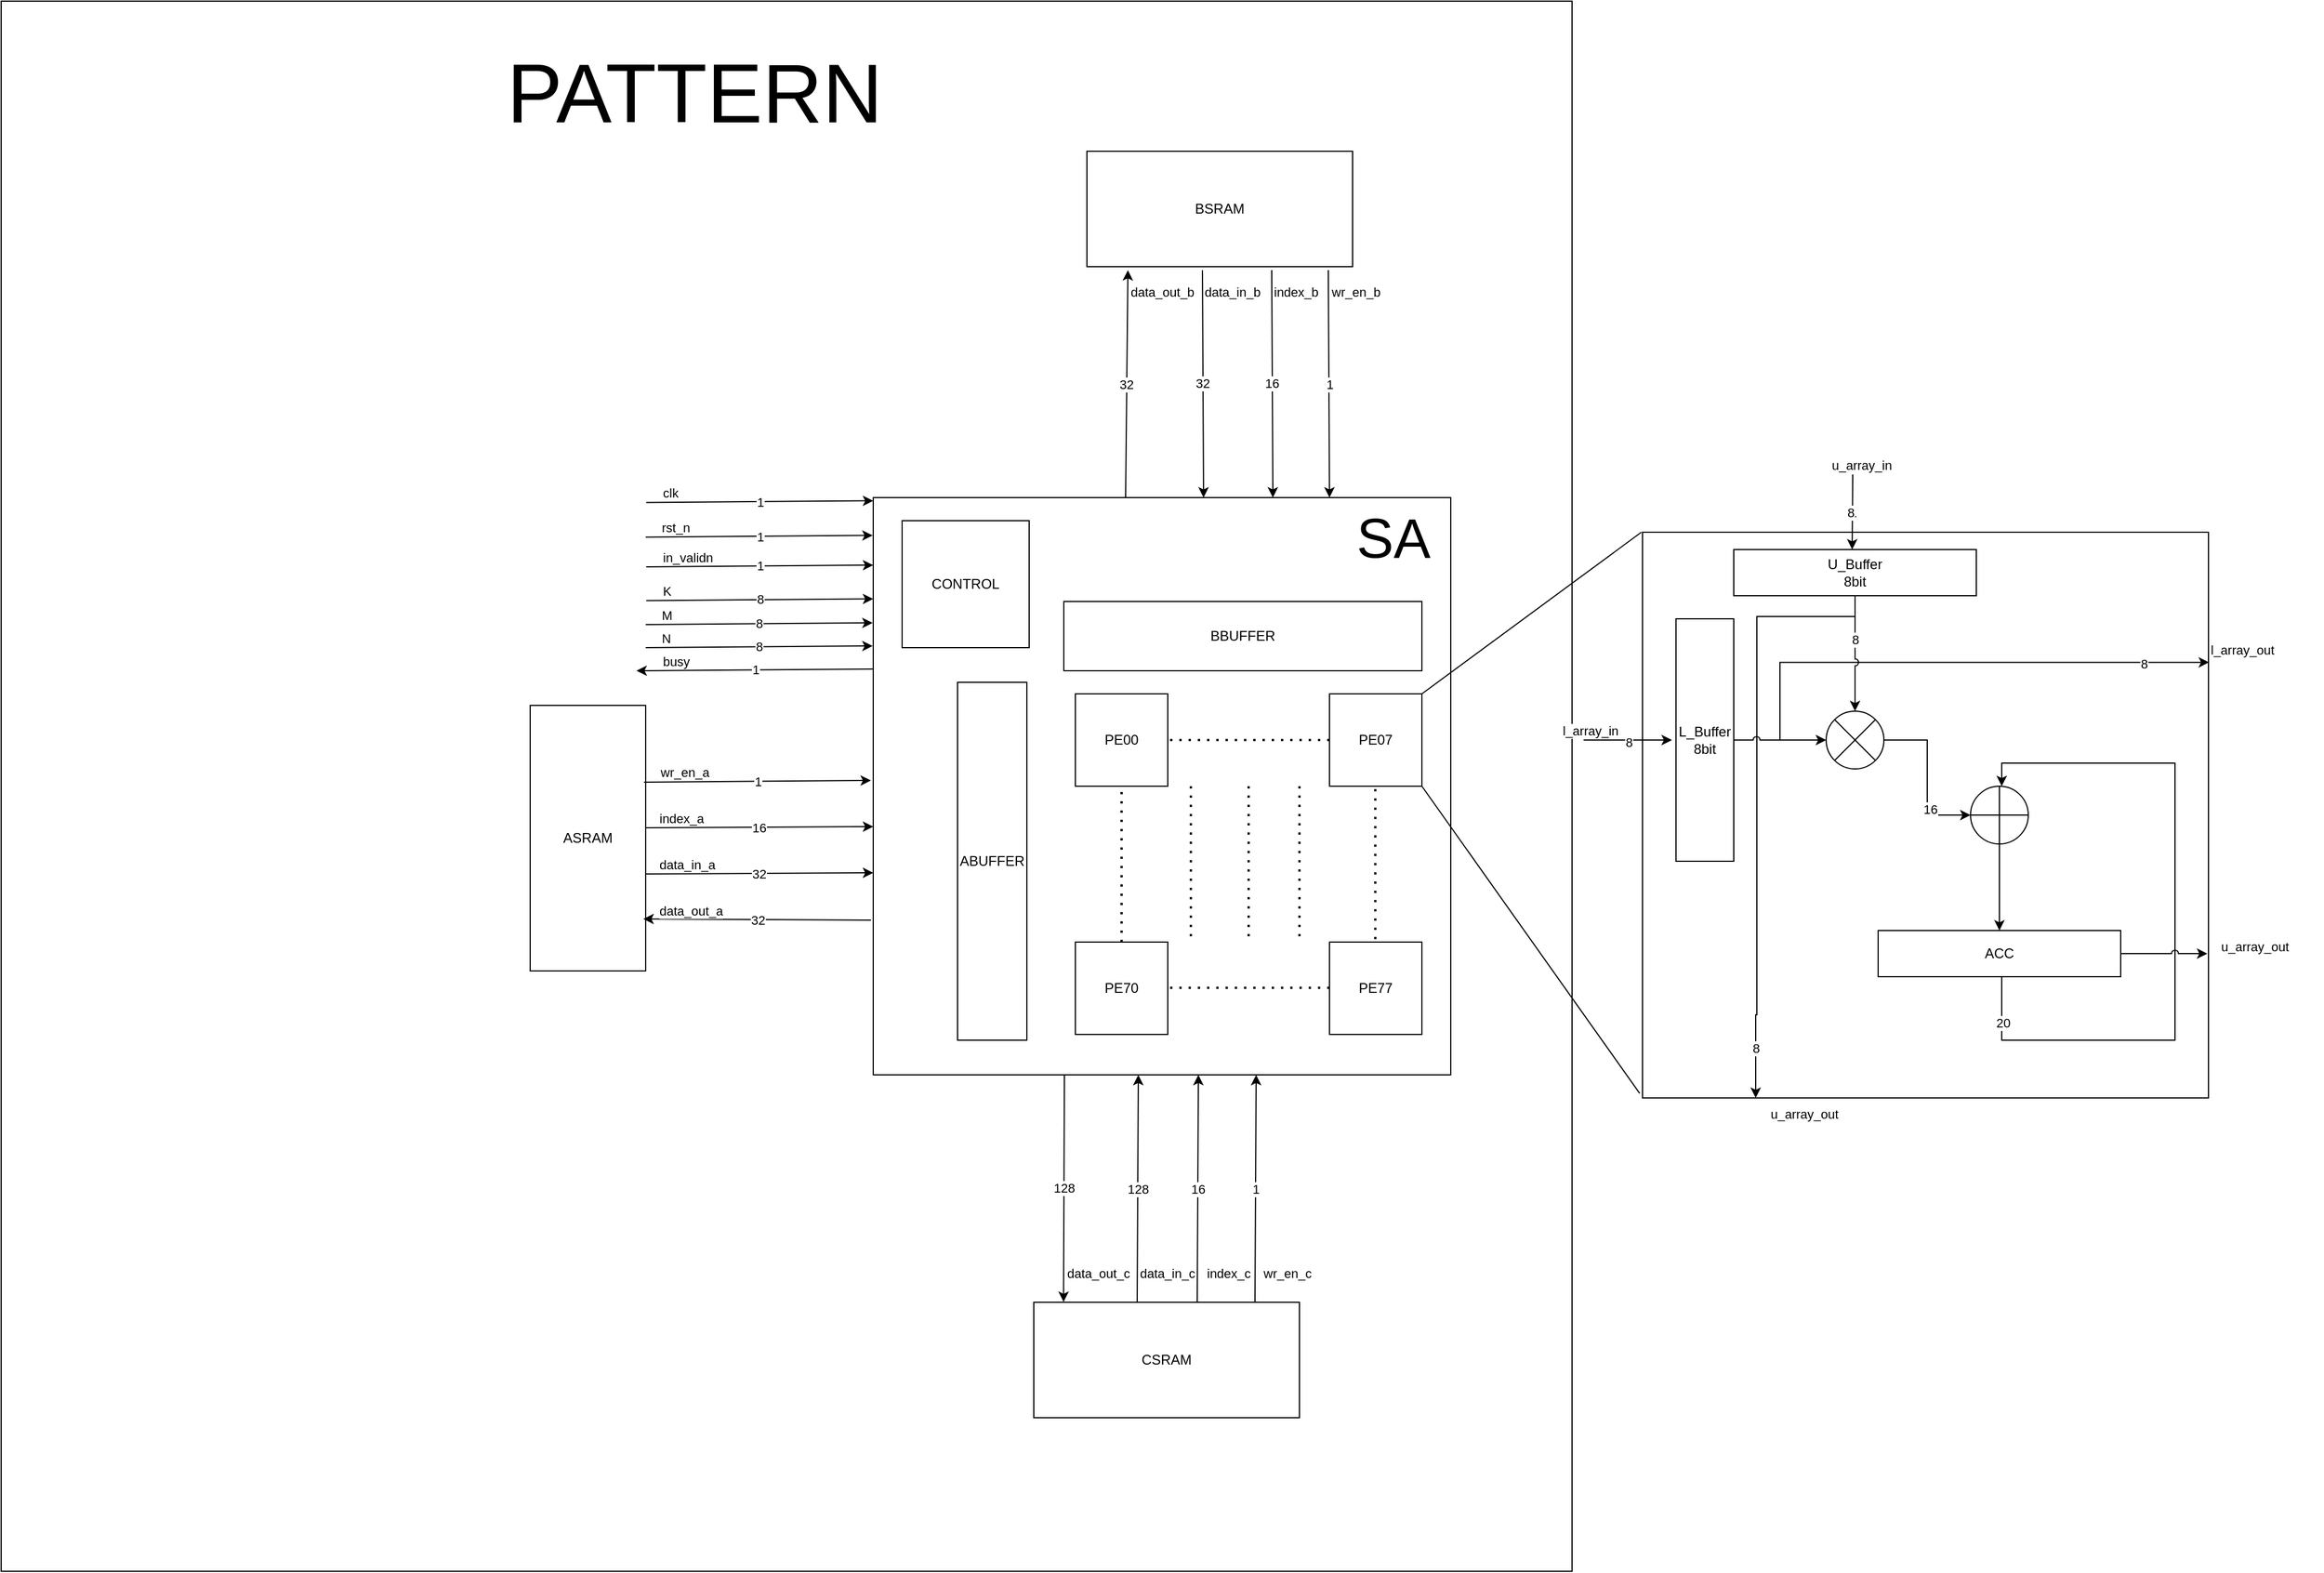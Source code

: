 <mxfile version="26.0.14">
  <diagram name="第 1 页" id="oxNDZti3ONMTFiFaA6Zh">
    <mxGraphModel dx="2022" dy="1784" grid="1" gridSize="10" guides="1" tooltips="1" connect="1" arrows="1" fold="1" page="1" pageScale="1" pageWidth="827" pageHeight="1169" math="0" shadow="0">
      <root>
        <mxCell id="0" />
        <mxCell id="1" parent="0" />
        <mxCell id="EVYODXjEfWts-_Gynw_X-84" value="" style="whiteSpace=wrap;html=1;aspect=fixed;movable=0;resizable=0;rotatable=0;deletable=0;editable=0;locked=1;connectable=0;" vertex="1" parent="1">
          <mxGeometry x="-480" y="-90" width="1360" height="1360" as="geometry" />
        </mxCell>
        <mxCell id="EVYODXjEfWts-_Gynw_X-1" value="ASRAM" style="rounded=0;whiteSpace=wrap;html=1;" vertex="1" parent="1">
          <mxGeometry x="-22" y="520" width="100" height="230" as="geometry" />
        </mxCell>
        <mxCell id="EVYODXjEfWts-_Gynw_X-2" value="BSRAM" style="rounded=0;whiteSpace=wrap;html=1;" vertex="1" parent="1">
          <mxGeometry x="460" y="40" width="230" height="100" as="geometry" />
        </mxCell>
        <mxCell id="EVYODXjEfWts-_Gynw_X-4" value="" style="whiteSpace=wrap;html=1;aspect=fixed;" vertex="1" parent="1">
          <mxGeometry x="275" y="340" width="500" height="500" as="geometry" />
        </mxCell>
        <mxCell id="EVYODXjEfWts-_Gynw_X-5" value="" style="endArrow=classic;html=1;rounded=0;entryX=-0.002;entryY=0.217;entryDx=0;entryDy=0;entryPerimeter=0;" edge="1" parent="1">
          <mxGeometry relative="1" as="geometry">
            <mxPoint x="76.5" y="586.5" as="sourcePoint" />
            <mxPoint x="273.0" y="585" as="targetPoint" />
          </mxGeometry>
        </mxCell>
        <mxCell id="EVYODXjEfWts-_Gynw_X-6" value="1" style="edgeLabel;resizable=0;html=1;;align=center;verticalAlign=middle;" connectable="0" vertex="1" parent="EVYODXjEfWts-_Gynw_X-5">
          <mxGeometry relative="1" as="geometry" />
        </mxCell>
        <mxCell id="EVYODXjEfWts-_Gynw_X-7" value="wr_en_a" style="edgeLabel;resizable=0;html=1;;align=left;verticalAlign=bottom;" connectable="0" vertex="1" parent="EVYODXjEfWts-_Gynw_X-5">
          <mxGeometry x="-1" relative="1" as="geometry">
            <mxPoint x="12" as="offset" />
          </mxGeometry>
        </mxCell>
        <mxCell id="EVYODXjEfWts-_Gynw_X-8" value="16" style="endArrow=classic;html=1;rounded=0;entryX=0.005;entryY=0.365;entryDx=0;entryDy=0;entryPerimeter=0;" edge="1" parent="1">
          <mxGeometry relative="1" as="geometry">
            <mxPoint x="78" y="626" as="sourcePoint" />
            <mxPoint x="275" y="625" as="targetPoint" />
          </mxGeometry>
        </mxCell>
        <mxCell id="EVYODXjEfWts-_Gynw_X-10" value="index_a" style="edgeLabel;resizable=0;html=1;;align=left;verticalAlign=bottom;" connectable="0" vertex="1" parent="EVYODXjEfWts-_Gynw_X-8">
          <mxGeometry x="-1" relative="1" as="geometry">
            <mxPoint x="10" as="offset" />
          </mxGeometry>
        </mxCell>
        <mxCell id="EVYODXjEfWts-_Gynw_X-11" value="32" style="endArrow=classic;html=1;rounded=0;entryX=0.005;entryY=0.365;entryDx=0;entryDy=0;entryPerimeter=0;" edge="1" parent="1">
          <mxGeometry relative="1" as="geometry">
            <mxPoint x="78" y="666" as="sourcePoint" />
            <mxPoint x="275" y="665" as="targetPoint" />
          </mxGeometry>
        </mxCell>
        <mxCell id="EVYODXjEfWts-_Gynw_X-13" value="data_in_a" style="edgeLabel;resizable=0;html=1;;align=left;verticalAlign=bottom;" connectable="0" vertex="1" parent="EVYODXjEfWts-_Gynw_X-11">
          <mxGeometry x="-1" relative="1" as="geometry">
            <mxPoint x="10" as="offset" />
          </mxGeometry>
        </mxCell>
        <mxCell id="EVYODXjEfWts-_Gynw_X-14" value="32" style="endArrow=classic;html=1;rounded=0;entryX=0.005;entryY=0.365;entryDx=0;entryDy=0;entryPerimeter=0;" edge="1" parent="1">
          <mxGeometry relative="1" as="geometry">
            <mxPoint x="273" y="706" as="sourcePoint" />
            <mxPoint x="76" y="705" as="targetPoint" />
          </mxGeometry>
        </mxCell>
        <mxCell id="EVYODXjEfWts-_Gynw_X-16" value="data_out_a" style="edgeLabel;resizable=0;html=1;;align=left;verticalAlign=bottom;" connectable="0" vertex="1" parent="EVYODXjEfWts-_Gynw_X-14">
          <mxGeometry x="-1" relative="1" as="geometry">
            <mxPoint x="-185" as="offset" />
          </mxGeometry>
        </mxCell>
        <mxCell id="EVYODXjEfWts-_Gynw_X-27" value="PE00" style="whiteSpace=wrap;html=1;aspect=fixed;" vertex="1" parent="1">
          <mxGeometry x="450" y="510" width="80" height="80" as="geometry" />
        </mxCell>
        <mxCell id="EVYODXjEfWts-_Gynw_X-28" value="PE70" style="whiteSpace=wrap;html=1;aspect=fixed;" vertex="1" parent="1">
          <mxGeometry x="450" y="725" width="80" height="80" as="geometry" />
        </mxCell>
        <mxCell id="EVYODXjEfWts-_Gynw_X-29" value="PE77" style="whiteSpace=wrap;html=1;aspect=fixed;" vertex="1" parent="1">
          <mxGeometry x="670" y="725" width="80" height="80" as="geometry" />
        </mxCell>
        <mxCell id="EVYODXjEfWts-_Gynw_X-30" value="PE07" style="whiteSpace=wrap;html=1;aspect=fixed;" vertex="1" parent="1">
          <mxGeometry x="670" y="510" width="80" height="80" as="geometry" />
        </mxCell>
        <mxCell id="EVYODXjEfWts-_Gynw_X-32" value="CSRAM" style="rounded=0;whiteSpace=wrap;html=1;" vertex="1" parent="1">
          <mxGeometry x="414" y="1037" width="230" height="100" as="geometry" />
        </mxCell>
        <mxCell id="EVYODXjEfWts-_Gynw_X-40" value="" style="endArrow=classic;html=1;rounded=0;entryX=0.005;entryY=0.365;entryDx=0;entryDy=0;entryPerimeter=0;" edge="1" parent="1">
          <mxGeometry relative="1" as="geometry">
            <mxPoint x="605.5" y="1037" as="sourcePoint" />
            <mxPoint x="606.5" y="840" as="targetPoint" />
          </mxGeometry>
        </mxCell>
        <mxCell id="EVYODXjEfWts-_Gynw_X-41" value="1" style="edgeLabel;resizable=0;html=1;;align=center;verticalAlign=middle;rotation=90;horizontal=0;" connectable="0" vertex="1" parent="EVYODXjEfWts-_Gynw_X-40">
          <mxGeometry relative="1" as="geometry" />
        </mxCell>
        <mxCell id="EVYODXjEfWts-_Gynw_X-42" value="wr_en_c" style="edgeLabel;resizable=0;html=1;;align=left;verticalAlign=bottom;rotation=90;horizontal=0;" connectable="0" vertex="1" parent="EVYODXjEfWts-_Gynw_X-40">
          <mxGeometry x="-1" relative="1" as="geometry">
            <mxPoint x="5" y="-17" as="offset" />
          </mxGeometry>
        </mxCell>
        <mxCell id="EVYODXjEfWts-_Gynw_X-43" value="16" style="endArrow=classic;html=1;rounded=0;entryX=0.005;entryY=0.365;entryDx=0;entryDy=0;entryPerimeter=0;" edge="1" parent="1">
          <mxGeometry relative="1" as="geometry">
            <mxPoint x="555.5" y="1037" as="sourcePoint" />
            <mxPoint x="556.5" y="840" as="targetPoint" />
          </mxGeometry>
        </mxCell>
        <mxCell id="EVYODXjEfWts-_Gynw_X-44" value="index_c" style="edgeLabel;resizable=0;html=1;;align=left;verticalAlign=bottom;rotation=90;horizontal=0;" connectable="0" vertex="1" parent="EVYODXjEfWts-_Gynw_X-43">
          <mxGeometry x="-1" relative="1" as="geometry">
            <mxPoint x="6" y="-17" as="offset" />
          </mxGeometry>
        </mxCell>
        <mxCell id="EVYODXjEfWts-_Gynw_X-45" value="128" style="endArrow=classic;html=1;rounded=0;entryX=0.005;entryY=0.365;entryDx=0;entryDy=0;entryPerimeter=0;" edge="1" parent="1">
          <mxGeometry relative="1" as="geometry">
            <mxPoint x="503.5" y="1037" as="sourcePoint" />
            <mxPoint x="504.5" y="840" as="targetPoint" />
          </mxGeometry>
        </mxCell>
        <mxCell id="EVYODXjEfWts-_Gynw_X-46" value="data_in_c" style="edgeLabel;resizable=0;html=1;;align=left;verticalAlign=bottom;rotation=90;horizontal=0;" connectable="0" vertex="1" parent="EVYODXjEfWts-_Gynw_X-45">
          <mxGeometry x="-1" relative="1" as="geometry">
            <mxPoint y="-17" as="offset" />
          </mxGeometry>
        </mxCell>
        <mxCell id="EVYODXjEfWts-_Gynw_X-47" value="128" style="endArrow=classic;html=1;rounded=0;entryX=0.112;entryY=-0.003;entryDx=0;entryDy=0;entryPerimeter=0;exitX=0.331;exitY=1;exitDx=0;exitDy=0;exitPerimeter=0;" edge="1" parent="1" source="EVYODXjEfWts-_Gynw_X-4" target="EVYODXjEfWts-_Gynw_X-32">
          <mxGeometry relative="1" as="geometry">
            <mxPoint x="443.5" y="840" as="sourcePoint" />
            <mxPoint x="445.5" y="1037" as="targetPoint" />
          </mxGeometry>
        </mxCell>
        <mxCell id="EVYODXjEfWts-_Gynw_X-48" value="data_out_c" style="edgeLabel;resizable=0;html=1;;align=left;verticalAlign=bottom;rotation=90;horizontal=0;" connectable="0" vertex="1" parent="EVYODXjEfWts-_Gynw_X-47">
          <mxGeometry x="-1" relative="1" as="geometry">
            <mxPoint y="180" as="offset" />
          </mxGeometry>
        </mxCell>
        <mxCell id="EVYODXjEfWts-_Gynw_X-49" value="ABUFFER" style="rounded=0;whiteSpace=wrap;html=1;" vertex="1" parent="1">
          <mxGeometry x="348" y="500" width="60" height="310" as="geometry" />
        </mxCell>
        <mxCell id="EVYODXjEfWts-_Gynw_X-51" value="BBUFFER" style="rounded=0;whiteSpace=wrap;html=1;" vertex="1" parent="1">
          <mxGeometry x="440" y="430" width="310" height="60" as="geometry" />
        </mxCell>
        <mxCell id="EVYODXjEfWts-_Gynw_X-53" value="CONTROL" style="whiteSpace=wrap;html=1;aspect=fixed;" vertex="1" parent="1">
          <mxGeometry x="300" y="360" width="110" height="110" as="geometry" />
        </mxCell>
        <mxCell id="EVYODXjEfWts-_Gynw_X-54" value="" style="whiteSpace=wrap;html=1;aspect=fixed;" vertex="1" parent="1">
          <mxGeometry x="941" y="370" width="490" height="490" as="geometry" />
        </mxCell>
        <mxCell id="EVYODXjEfWts-_Gynw_X-55" value="" style="endArrow=none;html=1;rounded=0;" edge="1" parent="1">
          <mxGeometry width="50" height="50" relative="1" as="geometry">
            <mxPoint x="750" y="510" as="sourcePoint" />
            <mxPoint x="940" y="370" as="targetPoint" />
          </mxGeometry>
        </mxCell>
        <mxCell id="EVYODXjEfWts-_Gynw_X-56" value="" style="endArrow=none;html=1;rounded=0;exitX=1;exitY=1;exitDx=0;exitDy=0;entryX=-0.005;entryY=0.992;entryDx=0;entryDy=0;entryPerimeter=0;" edge="1" parent="1" source="EVYODXjEfWts-_Gynw_X-30" target="EVYODXjEfWts-_Gynw_X-54">
          <mxGeometry width="50" height="50" relative="1" as="geometry">
            <mxPoint x="850" y="610" as="sourcePoint" />
            <mxPoint x="950" y="670" as="targetPoint" />
          </mxGeometry>
        </mxCell>
        <mxCell id="EVYODXjEfWts-_Gynw_X-72" style="edgeStyle=orthogonalEdgeStyle;rounded=0;orthogonalLoop=1;jettySize=auto;html=1;entryX=1.001;entryY=0.23;entryDx=0;entryDy=0;entryPerimeter=0;jumpStyle=arc;jumpSize=20;startArrow=none;startFill=0;" edge="1" parent="1" target="EVYODXjEfWts-_Gynw_X-54">
          <mxGeometry relative="1" as="geometry">
            <mxPoint x="1060" y="550" as="sourcePoint" />
            <mxPoint x="1402.96" y="461.63" as="targetPoint" />
            <Array as="points">
              <mxPoint x="1060" y="483" />
            </Array>
          </mxGeometry>
        </mxCell>
        <mxCell id="EVYODXjEfWts-_Gynw_X-134" value="8" style="edgeLabel;html=1;align=center;verticalAlign=middle;resizable=0;points=[];" vertex="1" connectable="0" parent="EVYODXjEfWts-_Gynw_X-72">
          <mxGeometry x="0.741" y="-1" relative="1" as="geometry">
            <mxPoint as="offset" />
          </mxGeometry>
        </mxCell>
        <mxCell id="EVYODXjEfWts-_Gynw_X-58" value="L_Buffer&lt;div&gt;8bit&lt;/div&gt;" style="rounded=0;whiteSpace=wrap;html=1;" vertex="1" parent="1">
          <mxGeometry x="970" y="445" width="50" height="210" as="geometry" />
        </mxCell>
        <mxCell id="EVYODXjEfWts-_Gynw_X-74" style="edgeStyle=orthogonalEdgeStyle;rounded=0;orthogonalLoop=1;jettySize=auto;html=1;exitX=1;exitY=0.5;exitDx=0;exitDy=0;entryX=0.2;entryY=1.004;entryDx=0;entryDy=0;entryPerimeter=0;" edge="1" parent="1">
          <mxGeometry relative="1" as="geometry">
            <mxPoint x="1125" y="423.04" as="sourcePoint" />
            <mxPoint x="1039" y="860" as="targetPoint" />
            <Array as="points">
              <mxPoint x="1125" y="443.04" />
              <mxPoint x="1040" y="443.04" />
              <mxPoint x="1040" y="788.04" />
              <mxPoint x="1039" y="788.04" />
            </Array>
          </mxGeometry>
        </mxCell>
        <mxCell id="EVYODXjEfWts-_Gynw_X-115" value="8" style="edgeLabel;html=1;align=center;verticalAlign=middle;resizable=0;points=[];" vertex="1" connectable="0" parent="EVYODXjEfWts-_Gynw_X-74">
          <mxGeometry x="0.835" relative="1" as="geometry">
            <mxPoint as="offset" />
          </mxGeometry>
        </mxCell>
        <mxCell id="EVYODXjEfWts-_Gynw_X-59" value="U_Buffer&lt;div&gt;8bit&lt;/div&gt;" style="rounded=0;whiteSpace=wrap;html=1;rotation=90;horizontal=0;" vertex="1" parent="1">
          <mxGeometry x="1105" y="300" width="40" height="210" as="geometry" />
        </mxCell>
        <mxCell id="EVYODXjEfWts-_Gynw_X-60" value="" style="verticalLabelPosition=bottom;verticalAlign=top;html=1;shape=mxgraph.flowchart.or;" vertex="1" parent="1">
          <mxGeometry x="1100" y="525" width="50" height="50" as="geometry" />
        </mxCell>
        <mxCell id="EVYODXjEfWts-_Gynw_X-68" style="edgeStyle=orthogonalEdgeStyle;rounded=0;orthogonalLoop=1;jettySize=auto;html=1;exitX=0.5;exitY=1;exitDx=0;exitDy=0;exitPerimeter=0;" edge="1" parent="1" source="EVYODXjEfWts-_Gynw_X-61" target="EVYODXjEfWts-_Gynw_X-64">
          <mxGeometry relative="1" as="geometry" />
        </mxCell>
        <mxCell id="EVYODXjEfWts-_Gynw_X-61" value="" style="verticalLabelPosition=bottom;verticalAlign=top;html=1;shape=mxgraph.flowchart.summing_function;" vertex="1" parent="1">
          <mxGeometry x="1225" y="590" width="50" height="50" as="geometry" />
        </mxCell>
        <mxCell id="EVYODXjEfWts-_Gynw_X-62" value="" style="endArrow=classic;html=1;rounded=0;entryX=0;entryY=0.5;entryDx=0;entryDy=0;entryPerimeter=0;jumpStyle=arc;" edge="1" parent="1" target="EVYODXjEfWts-_Gynw_X-60">
          <mxGeometry width="50" height="50" relative="1" as="geometry">
            <mxPoint x="1020" y="550" as="sourcePoint" />
            <mxPoint x="1070" y="500" as="targetPoint" />
            <Array as="points" />
          </mxGeometry>
        </mxCell>
        <mxCell id="EVYODXjEfWts-_Gynw_X-64" value="ACC" style="rounded=0;whiteSpace=wrap;html=1;rotation=90;horizontal=0;" vertex="1" parent="1">
          <mxGeometry x="1230" y="630" width="40" height="210" as="geometry" />
        </mxCell>
        <mxCell id="EVYODXjEfWts-_Gynw_X-69" style="edgeStyle=orthogonalEdgeStyle;rounded=0;orthogonalLoop=1;jettySize=auto;html=1;entryX=0.5;entryY=0;entryDx=0;entryDy=0;entryPerimeter=0;exitX=1;exitY=0.5;exitDx=0;exitDy=0;" edge="1" parent="1">
          <mxGeometry relative="1" as="geometry">
            <mxPoint x="1252" y="755" as="sourcePoint" />
            <mxPoint x="1252" y="590" as="targetPoint" />
            <Array as="points">
              <mxPoint x="1252" y="810" />
              <mxPoint x="1402" y="810" />
              <mxPoint x="1402" y="570" />
              <mxPoint x="1252" y="570" />
            </Array>
          </mxGeometry>
        </mxCell>
        <mxCell id="EVYODXjEfWts-_Gynw_X-116" value="20" style="edgeLabel;html=1;align=center;verticalAlign=middle;resizable=0;points=[];" vertex="1" connectable="0" parent="EVYODXjEfWts-_Gynw_X-69">
          <mxGeometry x="-0.873" y="1" relative="1" as="geometry">
            <mxPoint y="1" as="offset" />
          </mxGeometry>
        </mxCell>
        <mxCell id="EVYODXjEfWts-_Gynw_X-70" style="edgeStyle=orthogonalEdgeStyle;rounded=0;orthogonalLoop=1;jettySize=auto;html=1;exitX=1;exitY=0.5;exitDx=0;exitDy=0;exitPerimeter=0;entryX=0;entryY=0.5;entryDx=0;entryDy=0;entryPerimeter=0;" edge="1" parent="1" source="EVYODXjEfWts-_Gynw_X-60" target="EVYODXjEfWts-_Gynw_X-61">
          <mxGeometry relative="1" as="geometry" />
        </mxCell>
        <mxCell id="EVYODXjEfWts-_Gynw_X-117" value="16" style="edgeLabel;html=1;align=center;verticalAlign=middle;resizable=0;points=[];" vertex="1" connectable="0" parent="EVYODXjEfWts-_Gynw_X-70">
          <mxGeometry x="0.392" y="2" relative="1" as="geometry">
            <mxPoint as="offset" />
          </mxGeometry>
        </mxCell>
        <mxCell id="EVYODXjEfWts-_Gynw_X-71" style="edgeStyle=orthogonalEdgeStyle;rounded=0;orthogonalLoop=1;jettySize=auto;html=1;exitX=1;exitY=0.5;exitDx=0;exitDy=0;jumpStyle=arc;" edge="1" parent="1" source="EVYODXjEfWts-_Gynw_X-59" target="EVYODXjEfWts-_Gynw_X-60">
          <mxGeometry relative="1" as="geometry" />
        </mxCell>
        <mxCell id="EVYODXjEfWts-_Gynw_X-114" value="8" style="edgeLabel;html=1;align=center;verticalAlign=middle;resizable=0;points=[];" vertex="1" connectable="0" parent="EVYODXjEfWts-_Gynw_X-71">
          <mxGeometry x="-0.247" relative="1" as="geometry">
            <mxPoint as="offset" />
          </mxGeometry>
        </mxCell>
        <mxCell id="EVYODXjEfWts-_Gynw_X-75" value="" style="endArrow=none;dashed=1;html=1;dashPattern=1 3;strokeWidth=2;rounded=0;entryX=0.5;entryY=1;entryDx=0;entryDy=0;exitX=0.5;exitY=0;exitDx=0;exitDy=0;" edge="1" parent="1" source="EVYODXjEfWts-_Gynw_X-28" target="EVYODXjEfWts-_Gynw_X-27">
          <mxGeometry width="50" height="50" relative="1" as="geometry">
            <mxPoint x="560" y="740" as="sourcePoint" />
            <mxPoint x="610" y="690" as="targetPoint" />
          </mxGeometry>
        </mxCell>
        <mxCell id="EVYODXjEfWts-_Gynw_X-77" value="" style="endArrow=none;dashed=1;html=1;dashPattern=1 3;strokeWidth=2;rounded=0;entryX=1;entryY=0.5;entryDx=0;entryDy=0;exitX=0;exitY=0.5;exitDx=0;exitDy=0;" edge="1" parent="1" source="EVYODXjEfWts-_Gynw_X-30" target="EVYODXjEfWts-_Gynw_X-27">
          <mxGeometry width="50" height="50" relative="1" as="geometry">
            <mxPoint x="500" y="735" as="sourcePoint" />
            <mxPoint x="500" y="600" as="targetPoint" />
          </mxGeometry>
        </mxCell>
        <mxCell id="EVYODXjEfWts-_Gynw_X-79" value="" style="endArrow=none;dashed=1;html=1;dashPattern=1 3;strokeWidth=2;rounded=0;entryX=1;entryY=0.5;entryDx=0;entryDy=0;exitX=0;exitY=0.5;exitDx=0;exitDy=0;" edge="1" parent="1">
          <mxGeometry width="50" height="50" relative="1" as="geometry">
            <mxPoint x="670" y="764.66" as="sourcePoint" />
            <mxPoint x="530" y="764.66" as="targetPoint" />
          </mxGeometry>
        </mxCell>
        <mxCell id="EVYODXjEfWts-_Gynw_X-80" value="" style="endArrow=none;dashed=1;html=1;dashPattern=1 3;strokeWidth=2;rounded=0;entryX=0.5;entryY=1;entryDx=0;entryDy=0;exitX=0.5;exitY=0;exitDx=0;exitDy=0;" edge="1" parent="1">
          <mxGeometry width="50" height="50" relative="1" as="geometry">
            <mxPoint x="550" y="720" as="sourcePoint" />
            <mxPoint x="550" y="585" as="targetPoint" />
          </mxGeometry>
        </mxCell>
        <mxCell id="EVYODXjEfWts-_Gynw_X-81" value="" style="endArrow=none;dashed=1;html=1;dashPattern=1 3;strokeWidth=2;rounded=0;entryX=0.5;entryY=1;entryDx=0;entryDy=0;exitX=0.5;exitY=0;exitDx=0;exitDy=0;" edge="1" parent="1">
          <mxGeometry width="50" height="50" relative="1" as="geometry">
            <mxPoint x="600" y="720" as="sourcePoint" />
            <mxPoint x="600" y="585" as="targetPoint" />
          </mxGeometry>
        </mxCell>
        <mxCell id="EVYODXjEfWts-_Gynw_X-82" value="" style="endArrow=none;dashed=1;html=1;dashPattern=1 3;strokeWidth=2;rounded=0;entryX=0.5;entryY=1;entryDx=0;entryDy=0;exitX=0.5;exitY=0;exitDx=0;exitDy=0;" edge="1" parent="1">
          <mxGeometry width="50" height="50" relative="1" as="geometry">
            <mxPoint x="644" y="720" as="sourcePoint" />
            <mxPoint x="644" y="585" as="targetPoint" />
          </mxGeometry>
        </mxCell>
        <mxCell id="EVYODXjEfWts-_Gynw_X-83" value="" style="endArrow=none;dashed=1;html=1;dashPattern=1 3;strokeWidth=2;rounded=0;entryX=0.5;entryY=1;entryDx=0;entryDy=0;exitX=0.5;exitY=0;exitDx=0;exitDy=0;" edge="1" parent="1">
          <mxGeometry width="50" height="50" relative="1" as="geometry">
            <mxPoint x="709.66" y="722.5" as="sourcePoint" />
            <mxPoint x="709.66" y="587.5" as="targetPoint" />
          </mxGeometry>
        </mxCell>
        <mxCell id="EVYODXjEfWts-_Gynw_X-85" value="&lt;font style=&quot;font-size: 72px;&quot;&gt;PATTERN&lt;/font&gt;" style="text;html=1;align=center;verticalAlign=middle;resizable=0;points=[];autosize=1;strokeColor=none;fillColor=none;" vertex="1" parent="1">
          <mxGeometry x="-55" y="-60" width="350" height="100" as="geometry" />
        </mxCell>
        <mxCell id="EVYODXjEfWts-_Gynw_X-86" value="&lt;font style=&quot;font-size: 48px;&quot;&gt;SA&lt;/font&gt;" style="text;html=1;align=center;verticalAlign=middle;resizable=0;points=[];autosize=1;strokeColor=none;fillColor=none;" vertex="1" parent="1">
          <mxGeometry x="680" y="340" width="90" height="70" as="geometry" />
        </mxCell>
        <mxCell id="EVYODXjEfWts-_Gynw_X-88" value="" style="endArrow=classic;html=1;rounded=0;entryX=-0.002;entryY=0.217;entryDx=0;entryDy=0;entryPerimeter=0;" edge="1" parent="1">
          <mxGeometry relative="1" as="geometry">
            <mxPoint x="78.5" y="344.25" as="sourcePoint" />
            <mxPoint x="275.0" y="342.75" as="targetPoint" />
          </mxGeometry>
        </mxCell>
        <mxCell id="EVYODXjEfWts-_Gynw_X-89" value="1" style="edgeLabel;resizable=0;html=1;;align=center;verticalAlign=middle;" connectable="0" vertex="1" parent="EVYODXjEfWts-_Gynw_X-88">
          <mxGeometry relative="1" as="geometry" />
        </mxCell>
        <mxCell id="EVYODXjEfWts-_Gynw_X-90" value="clk" style="edgeLabel;resizable=0;html=1;;align=left;verticalAlign=bottom;" connectable="0" vertex="1" parent="EVYODXjEfWts-_Gynw_X-88">
          <mxGeometry x="-1" relative="1" as="geometry">
            <mxPoint x="12" as="offset" />
          </mxGeometry>
        </mxCell>
        <mxCell id="EVYODXjEfWts-_Gynw_X-91" value="" style="endArrow=classic;html=1;rounded=0;entryX=-0.002;entryY=0.217;entryDx=0;entryDy=0;entryPerimeter=0;" edge="1" parent="1">
          <mxGeometry relative="1" as="geometry">
            <mxPoint x="78" y="374.25" as="sourcePoint" />
            <mxPoint x="274.5" y="372.75" as="targetPoint" />
          </mxGeometry>
        </mxCell>
        <mxCell id="EVYODXjEfWts-_Gynw_X-92" value="1" style="edgeLabel;resizable=0;html=1;;align=center;verticalAlign=middle;" connectable="0" vertex="1" parent="EVYODXjEfWts-_Gynw_X-91">
          <mxGeometry relative="1" as="geometry" />
        </mxCell>
        <mxCell id="EVYODXjEfWts-_Gynw_X-93" value="rst_n" style="edgeLabel;resizable=0;html=1;;align=left;verticalAlign=bottom;" connectable="0" vertex="1" parent="EVYODXjEfWts-_Gynw_X-91">
          <mxGeometry x="-1" relative="1" as="geometry">
            <mxPoint x="12" as="offset" />
          </mxGeometry>
        </mxCell>
        <mxCell id="EVYODXjEfWts-_Gynw_X-94" value="" style="endArrow=classic;html=1;rounded=0;entryX=-0.002;entryY=0.217;entryDx=0;entryDy=0;entryPerimeter=0;" edge="1" parent="1">
          <mxGeometry relative="1" as="geometry">
            <mxPoint x="78.5" y="400" as="sourcePoint" />
            <mxPoint x="275.0" y="398.5" as="targetPoint" />
          </mxGeometry>
        </mxCell>
        <mxCell id="EVYODXjEfWts-_Gynw_X-95" value="1" style="edgeLabel;resizable=0;html=1;;align=center;verticalAlign=middle;" connectable="0" vertex="1" parent="EVYODXjEfWts-_Gynw_X-94">
          <mxGeometry relative="1" as="geometry" />
        </mxCell>
        <mxCell id="EVYODXjEfWts-_Gynw_X-96" value="in_validn" style="edgeLabel;resizable=0;html=1;;align=left;verticalAlign=bottom;" connectable="0" vertex="1" parent="EVYODXjEfWts-_Gynw_X-94">
          <mxGeometry x="-1" relative="1" as="geometry">
            <mxPoint x="12" as="offset" />
          </mxGeometry>
        </mxCell>
        <mxCell id="EVYODXjEfWts-_Gynw_X-98" value="8" style="endArrow=classic;html=1;rounded=0;entryX=-0.002;entryY=0.217;entryDx=0;entryDy=0;entryPerimeter=0;" edge="1" parent="1">
          <mxGeometry relative="1" as="geometry">
            <mxPoint x="78.5" y="429.25" as="sourcePoint" />
            <mxPoint x="275.0" y="427.75" as="targetPoint" />
          </mxGeometry>
        </mxCell>
        <mxCell id="EVYODXjEfWts-_Gynw_X-100" value="K" style="edgeLabel;resizable=0;html=1;;align=left;verticalAlign=bottom;" connectable="0" vertex="1" parent="EVYODXjEfWts-_Gynw_X-98">
          <mxGeometry x="-1" relative="1" as="geometry">
            <mxPoint x="12" as="offset" />
          </mxGeometry>
        </mxCell>
        <mxCell id="EVYODXjEfWts-_Gynw_X-104" value="8" style="endArrow=classic;html=1;rounded=0;entryX=-0.002;entryY=0.217;entryDx=0;entryDy=0;entryPerimeter=0;" edge="1" parent="1">
          <mxGeometry relative="1" as="geometry">
            <mxPoint x="78" y="450" as="sourcePoint" />
            <mxPoint x="274.5" y="448.5" as="targetPoint" />
          </mxGeometry>
        </mxCell>
        <mxCell id="EVYODXjEfWts-_Gynw_X-105" value="M" style="edgeLabel;resizable=0;html=1;;align=left;verticalAlign=bottom;" connectable="0" vertex="1" parent="EVYODXjEfWts-_Gynw_X-104">
          <mxGeometry x="-1" relative="1" as="geometry">
            <mxPoint x="12" as="offset" />
          </mxGeometry>
        </mxCell>
        <mxCell id="EVYODXjEfWts-_Gynw_X-106" value="8" style="endArrow=classic;html=1;rounded=0;entryX=-0.002;entryY=0.217;entryDx=0;entryDy=0;entryPerimeter=0;" edge="1" parent="1">
          <mxGeometry relative="1" as="geometry">
            <mxPoint x="78" y="470" as="sourcePoint" />
            <mxPoint x="274.5" y="468.5" as="targetPoint" />
          </mxGeometry>
        </mxCell>
        <mxCell id="EVYODXjEfWts-_Gynw_X-107" value="N" style="edgeLabel;resizable=0;html=1;;align=left;verticalAlign=bottom;" connectable="0" vertex="1" parent="EVYODXjEfWts-_Gynw_X-106">
          <mxGeometry x="-1" relative="1" as="geometry">
            <mxPoint x="12" as="offset" />
          </mxGeometry>
        </mxCell>
        <mxCell id="EVYODXjEfWts-_Gynw_X-111" value="1" style="endArrow=classic;html=1;rounded=0;exitX=0.001;exitY=0.297;exitDx=0;exitDy=0;exitPerimeter=0;" edge="1" parent="1" source="EVYODXjEfWts-_Gynw_X-4">
          <mxGeometry relative="1" as="geometry">
            <mxPoint x="260" y="490" as="sourcePoint" />
            <mxPoint x="70" y="490" as="targetPoint" />
          </mxGeometry>
        </mxCell>
        <mxCell id="EVYODXjEfWts-_Gynw_X-112" value="busy" style="edgeLabel;resizable=0;html=1;;align=left;verticalAlign=bottom;" connectable="0" vertex="1" parent="EVYODXjEfWts-_Gynw_X-111">
          <mxGeometry x="-1" relative="1" as="geometry">
            <mxPoint x="-185" y="2" as="offset" />
          </mxGeometry>
        </mxCell>
        <mxCell id="EVYODXjEfWts-_Gynw_X-17" value="" style="endArrow=classic;html=1;rounded=0;entryX=0.005;entryY=0.365;entryDx=0;entryDy=0;entryPerimeter=0;" edge="1" parent="1">
          <mxGeometry relative="1" as="geometry">
            <mxPoint x="669" y="143" as="sourcePoint" />
            <mxPoint x="670" y="340" as="targetPoint" />
          </mxGeometry>
        </mxCell>
        <mxCell id="EVYODXjEfWts-_Gynw_X-18" value="1" style="edgeLabel;resizable=0;html=1;;align=center;verticalAlign=middle;rotation=90;horizontal=0;" connectable="0" vertex="1" parent="EVYODXjEfWts-_Gynw_X-17">
          <mxGeometry relative="1" as="geometry" />
        </mxCell>
        <mxCell id="EVYODXjEfWts-_Gynw_X-19" value="wr_en_b" style="edgeLabel;resizable=0;html=1;;align=left;verticalAlign=bottom;rotation=90;horizontal=0;" connectable="0" vertex="1" parent="EVYODXjEfWts-_Gynw_X-17">
          <mxGeometry x="-1" relative="1" as="geometry">
            <mxPoint x="1" y="27" as="offset" />
          </mxGeometry>
        </mxCell>
        <mxCell id="EVYODXjEfWts-_Gynw_X-20" value="16" style="endArrow=classic;html=1;rounded=0;entryX=0.005;entryY=0.365;entryDx=0;entryDy=0;entryPerimeter=0;" edge="1" parent="1">
          <mxGeometry relative="1" as="geometry">
            <mxPoint x="620" y="143" as="sourcePoint" />
            <mxPoint x="621" y="340" as="targetPoint" />
          </mxGeometry>
        </mxCell>
        <mxCell id="EVYODXjEfWts-_Gynw_X-21" value="index_b" style="edgeLabel;resizable=0;html=1;;align=left;verticalAlign=bottom;rotation=90;horizontal=0;" connectable="0" vertex="1" parent="EVYODXjEfWts-_Gynw_X-20">
          <mxGeometry x="-1" relative="1" as="geometry">
            <mxPoint y="27" as="offset" />
          </mxGeometry>
        </mxCell>
        <mxCell id="EVYODXjEfWts-_Gynw_X-22" value="32" style="endArrow=classic;html=1;rounded=0;entryX=0.005;entryY=0.365;entryDx=0;entryDy=0;entryPerimeter=0;" edge="1" parent="1">
          <mxGeometry relative="1" as="geometry">
            <mxPoint x="560" y="143" as="sourcePoint" />
            <mxPoint x="561" y="340" as="targetPoint" />
          </mxGeometry>
        </mxCell>
        <mxCell id="EVYODXjEfWts-_Gynw_X-23" value="data_in_b" style="edgeLabel;resizable=0;html=1;;align=left;verticalAlign=bottom;rotation=90;horizontal=0;" connectable="0" vertex="1" parent="EVYODXjEfWts-_Gynw_X-22">
          <mxGeometry x="-1" relative="1" as="geometry">
            <mxPoint y="27" as="offset" />
          </mxGeometry>
        </mxCell>
        <mxCell id="EVYODXjEfWts-_Gynw_X-24" value="32" style="endArrow=classic;html=1;rounded=0;entryX=0.005;entryY=0.365;entryDx=0;entryDy=0;entryPerimeter=0;" edge="1" parent="1">
          <mxGeometry relative="1" as="geometry">
            <mxPoint x="493.5" y="340" as="sourcePoint" />
            <mxPoint x="495.5" y="143" as="targetPoint" />
          </mxGeometry>
        </mxCell>
        <mxCell id="EVYODXjEfWts-_Gynw_X-25" value="data_out_b" style="edgeLabel;resizable=0;html=1;;align=left;verticalAlign=bottom;rotation=90;horizontal=0;" connectable="0" vertex="1" parent="EVYODXjEfWts-_Gynw_X-24">
          <mxGeometry x="-1" relative="1" as="geometry">
            <mxPoint x="2" y="-170" as="offset" />
          </mxGeometry>
        </mxCell>
        <mxCell id="EVYODXjEfWts-_Gynw_X-120" style="edgeStyle=orthogonalEdgeStyle;rounded=0;orthogonalLoop=1;jettySize=auto;html=1;exitX=0.5;exitY=0;exitDx=0;exitDy=0;jumpStyle=arc;" edge="1" parent="1" source="EVYODXjEfWts-_Gynw_X-64">
          <mxGeometry relative="1" as="geometry">
            <mxPoint x="1430" y="735" as="targetPoint" />
          </mxGeometry>
        </mxCell>
        <mxCell id="EVYODXjEfWts-_Gynw_X-122" value="" style="endArrow=classic;html=1;rounded=0;entryX=-0.002;entryY=0.217;entryDx=0;entryDy=0;entryPerimeter=0;" edge="1" parent="1">
          <mxGeometry relative="1" as="geometry">
            <mxPoint x="890" y="550" as="sourcePoint" />
            <mxPoint x="966.5" y="550" as="targetPoint" />
          </mxGeometry>
        </mxCell>
        <mxCell id="EVYODXjEfWts-_Gynw_X-123" value="1" style="edgeLabel;resizable=0;html=1;;align=center;verticalAlign=middle;" connectable="0" vertex="1" parent="EVYODXjEfWts-_Gynw_X-122">
          <mxGeometry relative="1" as="geometry" />
        </mxCell>
        <mxCell id="EVYODXjEfWts-_Gynw_X-124" value="l_array_in" style="edgeLabel;resizable=0;html=1;;align=left;verticalAlign=bottom;" connectable="0" vertex="1" parent="EVYODXjEfWts-_Gynw_X-122">
          <mxGeometry x="-1" relative="1" as="geometry">
            <mxPoint x="-20" as="offset" />
          </mxGeometry>
        </mxCell>
        <mxCell id="EVYODXjEfWts-_Gynw_X-125" value="8" style="edgeLabel;html=1;align=center;verticalAlign=middle;resizable=0;points=[];" vertex="1" connectable="0" parent="EVYODXjEfWts-_Gynw_X-122">
          <mxGeometry x="0.002" y="-2" relative="1" as="geometry">
            <mxPoint as="offset" />
          </mxGeometry>
        </mxCell>
        <mxCell id="EVYODXjEfWts-_Gynw_X-126" value="" style="endArrow=classic;html=1;rounded=0;entryX=0;entryY=0.5;entryDx=0;entryDy=0;" edge="1" parent="1">
          <mxGeometry relative="1" as="geometry">
            <mxPoint x="1123" y="320" as="sourcePoint" />
            <mxPoint x="1122.5" y="385" as="targetPoint" />
          </mxGeometry>
        </mxCell>
        <mxCell id="EVYODXjEfWts-_Gynw_X-127" value="1" style="edgeLabel;resizable=0;html=1;;align=center;verticalAlign=middle;" connectable="0" vertex="1" parent="EVYODXjEfWts-_Gynw_X-126">
          <mxGeometry relative="1" as="geometry" />
        </mxCell>
        <mxCell id="EVYODXjEfWts-_Gynw_X-128" value="u_array_in" style="edgeLabel;resizable=0;html=1;;align=left;verticalAlign=bottom;" connectable="0" vertex="1" parent="EVYODXjEfWts-_Gynw_X-126">
          <mxGeometry x="-1" relative="1" as="geometry">
            <mxPoint x="-20" as="offset" />
          </mxGeometry>
        </mxCell>
        <mxCell id="EVYODXjEfWts-_Gynw_X-129" value="8" style="edgeLabel;html=1;align=center;verticalAlign=middle;resizable=0;points=[];" vertex="1" connectable="0" parent="EVYODXjEfWts-_Gynw_X-126">
          <mxGeometry x="0.002" y="-2" relative="1" as="geometry">
            <mxPoint as="offset" />
          </mxGeometry>
        </mxCell>
        <mxCell id="EVYODXjEfWts-_Gynw_X-135" value="l_array_out" style="edgeLabel;resizable=0;html=1;;align=left;verticalAlign=bottom;" connectable="0" vertex="1" parent="1">
          <mxGeometry x="1431" y="480" as="geometry" />
        </mxCell>
        <mxCell id="EVYODXjEfWts-_Gynw_X-136" value="&lt;span style=&quot;color: rgb(0, 0, 0); font-family: Helvetica; font-size: 11px; font-style: normal; font-variant-ligatures: normal; font-variant-caps: normal; font-weight: 400; letter-spacing: normal; orphans: 2; text-align: left; text-indent: 0px; text-transform: none; widows: 2; word-spacing: 0px; -webkit-text-stroke-width: 0px; white-space: nowrap; background-color: rgb(255, 255, 255); text-decoration-thickness: initial; text-decoration-style: initial; text-decoration-color: initial; float: none; display: inline !important;&quot;&gt;u_array_out&lt;/span&gt;" style="text;whiteSpace=wrap;html=1;" vertex="1" parent="1">
          <mxGeometry x="1050" y="860" width="90" height="40" as="geometry" />
        </mxCell>
        <mxCell id="EVYODXjEfWts-_Gynw_X-137" value="&lt;span style=&quot;color: rgb(0, 0, 0); font-family: Helvetica; font-size: 11px; font-style: normal; font-variant-ligatures: normal; font-variant-caps: normal; font-weight: 400; letter-spacing: normal; orphans: 2; text-align: left; text-indent: 0px; text-transform: none; widows: 2; word-spacing: 0px; -webkit-text-stroke-width: 0px; white-space: nowrap; background-color: rgb(255, 255, 255); text-decoration-thickness: initial; text-decoration-style: initial; text-decoration-color: initial; float: none; display: inline !important;&quot;&gt;u_array_out&lt;/span&gt;" style="text;whiteSpace=wrap;html=1;" vertex="1" parent="1">
          <mxGeometry x="1440" y="715" width="90" height="40" as="geometry" />
        </mxCell>
      </root>
    </mxGraphModel>
  </diagram>
</mxfile>
